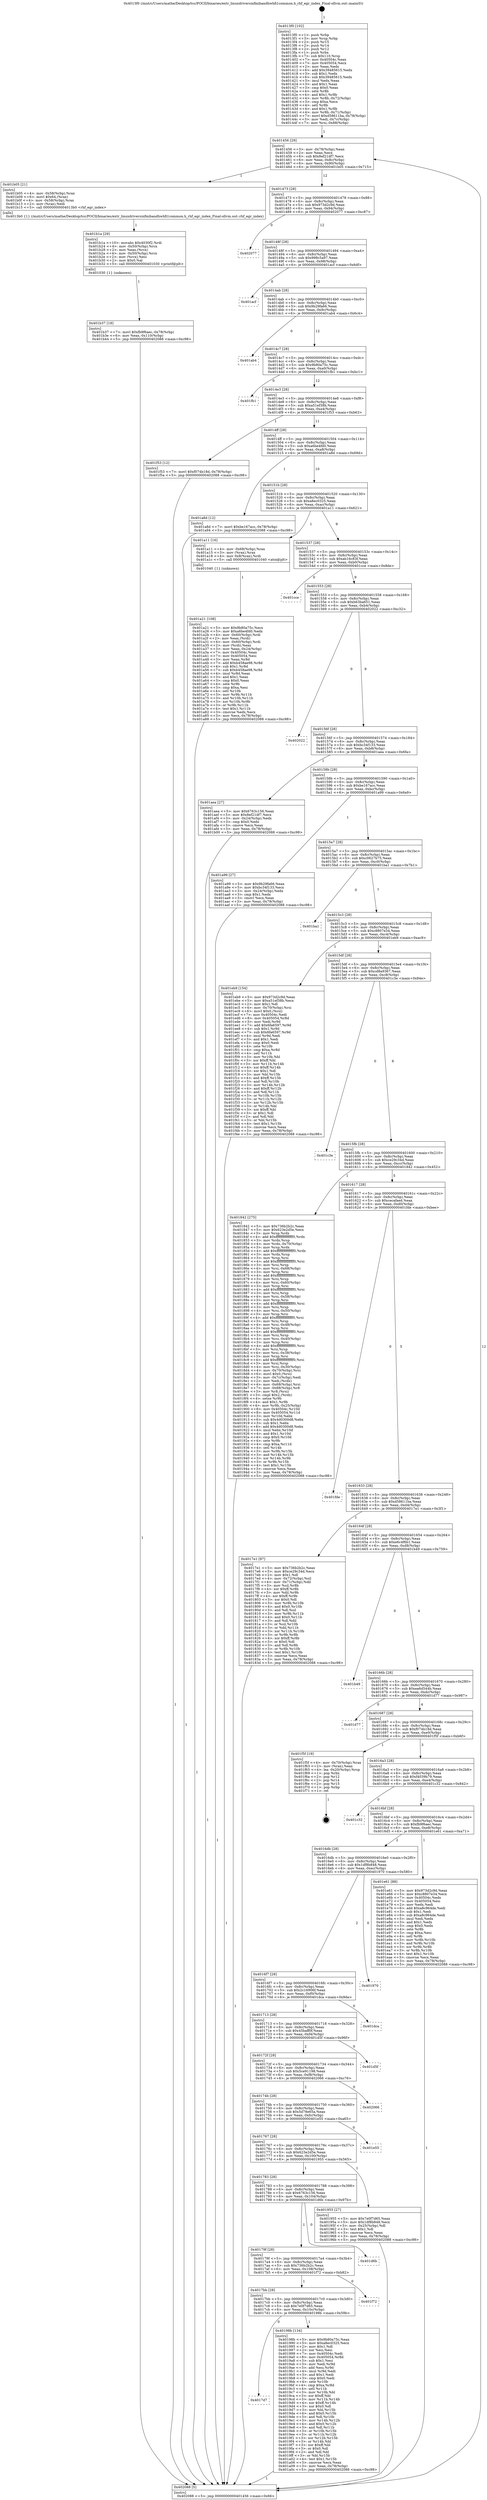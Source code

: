 digraph "0x4013f0" {
  label = "0x4013f0 (/mnt/c/Users/mathe/Desktop/tcc/POCII/binaries/extr_linuxdriversinfinibandhwhfi1common.h_rhf_egr_index_Final-ollvm.out::main(0))"
  labelloc = "t"
  node[shape=record]

  Entry [label="",width=0.3,height=0.3,shape=circle,fillcolor=black,style=filled]
  "0x401456" [label="{
     0x401456 [29]\l
     | [instrs]\l
     &nbsp;&nbsp;0x401456 \<+3\>: mov -0x78(%rbp),%eax\l
     &nbsp;&nbsp;0x401459 \<+2\>: mov %eax,%ecx\l
     &nbsp;&nbsp;0x40145b \<+6\>: sub $0x8ef21df7,%ecx\l
     &nbsp;&nbsp;0x401461 \<+6\>: mov %eax,-0x8c(%rbp)\l
     &nbsp;&nbsp;0x401467 \<+6\>: mov %ecx,-0x90(%rbp)\l
     &nbsp;&nbsp;0x40146d \<+6\>: je 0000000000401b05 \<main+0x715\>\l
  }"]
  "0x401b05" [label="{
     0x401b05 [21]\l
     | [instrs]\l
     &nbsp;&nbsp;0x401b05 \<+4\>: mov -0x58(%rbp),%rax\l
     &nbsp;&nbsp;0x401b09 \<+6\>: movl $0x64,(%rax)\l
     &nbsp;&nbsp;0x401b0f \<+4\>: mov -0x58(%rbp),%rax\l
     &nbsp;&nbsp;0x401b13 \<+2\>: mov (%rax),%edi\l
     &nbsp;&nbsp;0x401b15 \<+5\>: call 00000000004013b0 \<rhf_egr_index\>\l
     | [calls]\l
     &nbsp;&nbsp;0x4013b0 \{1\} (/mnt/c/Users/mathe/Desktop/tcc/POCII/binaries/extr_linuxdriversinfinibandhwhfi1common.h_rhf_egr_index_Final-ollvm.out::rhf_egr_index)\l
  }"]
  "0x401473" [label="{
     0x401473 [28]\l
     | [instrs]\l
     &nbsp;&nbsp;0x401473 \<+5\>: jmp 0000000000401478 \<main+0x88\>\l
     &nbsp;&nbsp;0x401478 \<+6\>: mov -0x8c(%rbp),%eax\l
     &nbsp;&nbsp;0x40147e \<+5\>: sub $0x973d2c9d,%eax\l
     &nbsp;&nbsp;0x401483 \<+6\>: mov %eax,-0x94(%rbp)\l
     &nbsp;&nbsp;0x401489 \<+6\>: je 0000000000402077 \<main+0xc87\>\l
  }"]
  Exit [label="",width=0.3,height=0.3,shape=circle,fillcolor=black,style=filled,peripheries=2]
  "0x402077" [label="{
     0x402077\l
  }", style=dashed]
  "0x40148f" [label="{
     0x40148f [28]\l
     | [instrs]\l
     &nbsp;&nbsp;0x40148f \<+5\>: jmp 0000000000401494 \<main+0xa4\>\l
     &nbsp;&nbsp;0x401494 \<+6\>: mov -0x8c(%rbp),%eax\l
     &nbsp;&nbsp;0x40149a \<+5\>: sub $0x998c5a97,%eax\l
     &nbsp;&nbsp;0x40149f \<+6\>: mov %eax,-0x98(%rbp)\l
     &nbsp;&nbsp;0x4014a5 \<+6\>: je 0000000000401acf \<main+0x6df\>\l
  }"]
  "0x401b37" [label="{
     0x401b37 [18]\l
     | [instrs]\l
     &nbsp;&nbsp;0x401b37 \<+7\>: movl $0xfb9f6aec,-0x78(%rbp)\l
     &nbsp;&nbsp;0x401b3e \<+6\>: mov %eax,-0x110(%rbp)\l
     &nbsp;&nbsp;0x401b44 \<+5\>: jmp 0000000000402088 \<main+0xc98\>\l
  }"]
  "0x401acf" [label="{
     0x401acf\l
  }", style=dashed]
  "0x4014ab" [label="{
     0x4014ab [28]\l
     | [instrs]\l
     &nbsp;&nbsp;0x4014ab \<+5\>: jmp 00000000004014b0 \<main+0xc0\>\l
     &nbsp;&nbsp;0x4014b0 \<+6\>: mov -0x8c(%rbp),%eax\l
     &nbsp;&nbsp;0x4014b6 \<+5\>: sub $0x9b29fa66,%eax\l
     &nbsp;&nbsp;0x4014bb \<+6\>: mov %eax,-0x9c(%rbp)\l
     &nbsp;&nbsp;0x4014c1 \<+6\>: je 0000000000401ab4 \<main+0x6c4\>\l
  }"]
  "0x401b1a" [label="{
     0x401b1a [29]\l
     | [instrs]\l
     &nbsp;&nbsp;0x401b1a \<+10\>: movabs $0x4030f2,%rdi\l
     &nbsp;&nbsp;0x401b24 \<+4\>: mov -0x50(%rbp),%rcx\l
     &nbsp;&nbsp;0x401b28 \<+2\>: mov %eax,(%rcx)\l
     &nbsp;&nbsp;0x401b2a \<+4\>: mov -0x50(%rbp),%rcx\l
     &nbsp;&nbsp;0x401b2e \<+2\>: mov (%rcx),%esi\l
     &nbsp;&nbsp;0x401b30 \<+2\>: mov $0x0,%al\l
     &nbsp;&nbsp;0x401b32 \<+5\>: call 0000000000401030 \<printf@plt\>\l
     | [calls]\l
     &nbsp;&nbsp;0x401030 \{1\} (unknown)\l
  }"]
  "0x401ab4" [label="{
     0x401ab4\l
  }", style=dashed]
  "0x4014c7" [label="{
     0x4014c7 [28]\l
     | [instrs]\l
     &nbsp;&nbsp;0x4014c7 \<+5\>: jmp 00000000004014cc \<main+0xdc\>\l
     &nbsp;&nbsp;0x4014cc \<+6\>: mov -0x8c(%rbp),%eax\l
     &nbsp;&nbsp;0x4014d2 \<+5\>: sub $0x9b80a75c,%eax\l
     &nbsp;&nbsp;0x4014d7 \<+6\>: mov %eax,-0xa0(%rbp)\l
     &nbsp;&nbsp;0x4014dd \<+6\>: je 0000000000401fb1 \<main+0xbc1\>\l
  }"]
  "0x401a21" [label="{
     0x401a21 [108]\l
     | [instrs]\l
     &nbsp;&nbsp;0x401a21 \<+5\>: mov $0x9b80a75c,%ecx\l
     &nbsp;&nbsp;0x401a26 \<+5\>: mov $0xa6be4fd0,%edx\l
     &nbsp;&nbsp;0x401a2b \<+4\>: mov -0x60(%rbp),%rdi\l
     &nbsp;&nbsp;0x401a2f \<+2\>: mov %eax,(%rdi)\l
     &nbsp;&nbsp;0x401a31 \<+4\>: mov -0x60(%rbp),%rdi\l
     &nbsp;&nbsp;0x401a35 \<+2\>: mov (%rdi),%eax\l
     &nbsp;&nbsp;0x401a37 \<+3\>: mov %eax,-0x24(%rbp)\l
     &nbsp;&nbsp;0x401a3a \<+7\>: mov 0x40504c,%eax\l
     &nbsp;&nbsp;0x401a41 \<+7\>: mov 0x405054,%esi\l
     &nbsp;&nbsp;0x401a48 \<+3\>: mov %eax,%r8d\l
     &nbsp;&nbsp;0x401a4b \<+7\>: add $0xb458ae98,%r8d\l
     &nbsp;&nbsp;0x401a52 \<+4\>: sub $0x1,%r8d\l
     &nbsp;&nbsp;0x401a56 \<+7\>: sub $0xb458ae98,%r8d\l
     &nbsp;&nbsp;0x401a5d \<+4\>: imul %r8d,%eax\l
     &nbsp;&nbsp;0x401a61 \<+3\>: and $0x1,%eax\l
     &nbsp;&nbsp;0x401a64 \<+3\>: cmp $0x0,%eax\l
     &nbsp;&nbsp;0x401a67 \<+4\>: sete %r9b\l
     &nbsp;&nbsp;0x401a6b \<+3\>: cmp $0xa,%esi\l
     &nbsp;&nbsp;0x401a6e \<+4\>: setl %r10b\l
     &nbsp;&nbsp;0x401a72 \<+3\>: mov %r9b,%r11b\l
     &nbsp;&nbsp;0x401a75 \<+3\>: and %r10b,%r11b\l
     &nbsp;&nbsp;0x401a78 \<+3\>: xor %r10b,%r9b\l
     &nbsp;&nbsp;0x401a7b \<+3\>: or %r9b,%r11b\l
     &nbsp;&nbsp;0x401a7e \<+4\>: test $0x1,%r11b\l
     &nbsp;&nbsp;0x401a82 \<+3\>: cmovne %edx,%ecx\l
     &nbsp;&nbsp;0x401a85 \<+3\>: mov %ecx,-0x78(%rbp)\l
     &nbsp;&nbsp;0x401a88 \<+5\>: jmp 0000000000402088 \<main+0xc98\>\l
  }"]
  "0x401fb1" [label="{
     0x401fb1\l
  }", style=dashed]
  "0x4014e3" [label="{
     0x4014e3 [28]\l
     | [instrs]\l
     &nbsp;&nbsp;0x4014e3 \<+5\>: jmp 00000000004014e8 \<main+0xf8\>\l
     &nbsp;&nbsp;0x4014e8 \<+6\>: mov -0x8c(%rbp),%eax\l
     &nbsp;&nbsp;0x4014ee \<+5\>: sub $0xa51ef38b,%eax\l
     &nbsp;&nbsp;0x4014f3 \<+6\>: mov %eax,-0xa4(%rbp)\l
     &nbsp;&nbsp;0x4014f9 \<+6\>: je 0000000000401f53 \<main+0xb63\>\l
  }"]
  "0x4017d7" [label="{
     0x4017d7\l
  }", style=dashed]
  "0x401f53" [label="{
     0x401f53 [12]\l
     | [instrs]\l
     &nbsp;&nbsp;0x401f53 \<+7\>: movl $0xf074b18d,-0x78(%rbp)\l
     &nbsp;&nbsp;0x401f5a \<+5\>: jmp 0000000000402088 \<main+0xc98\>\l
  }"]
  "0x4014ff" [label="{
     0x4014ff [28]\l
     | [instrs]\l
     &nbsp;&nbsp;0x4014ff \<+5\>: jmp 0000000000401504 \<main+0x114\>\l
     &nbsp;&nbsp;0x401504 \<+6\>: mov -0x8c(%rbp),%eax\l
     &nbsp;&nbsp;0x40150a \<+5\>: sub $0xa6be4fd0,%eax\l
     &nbsp;&nbsp;0x40150f \<+6\>: mov %eax,-0xa8(%rbp)\l
     &nbsp;&nbsp;0x401515 \<+6\>: je 0000000000401a8d \<main+0x69d\>\l
  }"]
  "0x40198b" [label="{
     0x40198b [134]\l
     | [instrs]\l
     &nbsp;&nbsp;0x40198b \<+5\>: mov $0x9b80a75c,%eax\l
     &nbsp;&nbsp;0x401990 \<+5\>: mov $0xa8ec0325,%ecx\l
     &nbsp;&nbsp;0x401995 \<+2\>: mov $0x1,%dl\l
     &nbsp;&nbsp;0x401997 \<+2\>: xor %esi,%esi\l
     &nbsp;&nbsp;0x401999 \<+7\>: mov 0x40504c,%edi\l
     &nbsp;&nbsp;0x4019a0 \<+8\>: mov 0x405054,%r8d\l
     &nbsp;&nbsp;0x4019a8 \<+3\>: sub $0x1,%esi\l
     &nbsp;&nbsp;0x4019ab \<+3\>: mov %edi,%r9d\l
     &nbsp;&nbsp;0x4019ae \<+3\>: add %esi,%r9d\l
     &nbsp;&nbsp;0x4019b1 \<+4\>: imul %r9d,%edi\l
     &nbsp;&nbsp;0x4019b5 \<+3\>: and $0x1,%edi\l
     &nbsp;&nbsp;0x4019b8 \<+3\>: cmp $0x0,%edi\l
     &nbsp;&nbsp;0x4019bb \<+4\>: sete %r10b\l
     &nbsp;&nbsp;0x4019bf \<+4\>: cmp $0xa,%r8d\l
     &nbsp;&nbsp;0x4019c3 \<+4\>: setl %r11b\l
     &nbsp;&nbsp;0x4019c7 \<+3\>: mov %r10b,%bl\l
     &nbsp;&nbsp;0x4019ca \<+3\>: xor $0xff,%bl\l
     &nbsp;&nbsp;0x4019cd \<+3\>: mov %r11b,%r14b\l
     &nbsp;&nbsp;0x4019d0 \<+4\>: xor $0xff,%r14b\l
     &nbsp;&nbsp;0x4019d4 \<+3\>: xor $0x0,%dl\l
     &nbsp;&nbsp;0x4019d7 \<+3\>: mov %bl,%r15b\l
     &nbsp;&nbsp;0x4019da \<+4\>: and $0x0,%r15b\l
     &nbsp;&nbsp;0x4019de \<+3\>: and %dl,%r10b\l
     &nbsp;&nbsp;0x4019e1 \<+3\>: mov %r14b,%r12b\l
     &nbsp;&nbsp;0x4019e4 \<+4\>: and $0x0,%r12b\l
     &nbsp;&nbsp;0x4019e8 \<+3\>: and %dl,%r11b\l
     &nbsp;&nbsp;0x4019eb \<+3\>: or %r10b,%r15b\l
     &nbsp;&nbsp;0x4019ee \<+3\>: or %r11b,%r12b\l
     &nbsp;&nbsp;0x4019f1 \<+3\>: xor %r12b,%r15b\l
     &nbsp;&nbsp;0x4019f4 \<+3\>: or %r14b,%bl\l
     &nbsp;&nbsp;0x4019f7 \<+3\>: xor $0xff,%bl\l
     &nbsp;&nbsp;0x4019fa \<+3\>: or $0x0,%dl\l
     &nbsp;&nbsp;0x4019fd \<+2\>: and %dl,%bl\l
     &nbsp;&nbsp;0x4019ff \<+3\>: or %bl,%r15b\l
     &nbsp;&nbsp;0x401a02 \<+4\>: test $0x1,%r15b\l
     &nbsp;&nbsp;0x401a06 \<+3\>: cmovne %ecx,%eax\l
     &nbsp;&nbsp;0x401a09 \<+3\>: mov %eax,-0x78(%rbp)\l
     &nbsp;&nbsp;0x401a0c \<+5\>: jmp 0000000000402088 \<main+0xc98\>\l
  }"]
  "0x401a8d" [label="{
     0x401a8d [12]\l
     | [instrs]\l
     &nbsp;&nbsp;0x401a8d \<+7\>: movl $0xbe167acc,-0x78(%rbp)\l
     &nbsp;&nbsp;0x401a94 \<+5\>: jmp 0000000000402088 \<main+0xc98\>\l
  }"]
  "0x40151b" [label="{
     0x40151b [28]\l
     | [instrs]\l
     &nbsp;&nbsp;0x40151b \<+5\>: jmp 0000000000401520 \<main+0x130\>\l
     &nbsp;&nbsp;0x401520 \<+6\>: mov -0x8c(%rbp),%eax\l
     &nbsp;&nbsp;0x401526 \<+5\>: sub $0xa8ec0325,%eax\l
     &nbsp;&nbsp;0x40152b \<+6\>: mov %eax,-0xac(%rbp)\l
     &nbsp;&nbsp;0x401531 \<+6\>: je 0000000000401a11 \<main+0x621\>\l
  }"]
  "0x4017bb" [label="{
     0x4017bb [28]\l
     | [instrs]\l
     &nbsp;&nbsp;0x4017bb \<+5\>: jmp 00000000004017c0 \<main+0x3d0\>\l
     &nbsp;&nbsp;0x4017c0 \<+6\>: mov -0x8c(%rbp),%eax\l
     &nbsp;&nbsp;0x4017c6 \<+5\>: sub $0x7e0f7d65,%eax\l
     &nbsp;&nbsp;0x4017cb \<+6\>: mov %eax,-0x10c(%rbp)\l
     &nbsp;&nbsp;0x4017d1 \<+6\>: je 000000000040198b \<main+0x59b\>\l
  }"]
  "0x401a11" [label="{
     0x401a11 [16]\l
     | [instrs]\l
     &nbsp;&nbsp;0x401a11 \<+4\>: mov -0x68(%rbp),%rax\l
     &nbsp;&nbsp;0x401a15 \<+3\>: mov (%rax),%rax\l
     &nbsp;&nbsp;0x401a18 \<+4\>: mov 0x8(%rax),%rdi\l
     &nbsp;&nbsp;0x401a1c \<+5\>: call 0000000000401040 \<atoi@plt\>\l
     | [calls]\l
     &nbsp;&nbsp;0x401040 \{1\} (unknown)\l
  }"]
  "0x401537" [label="{
     0x401537 [28]\l
     | [instrs]\l
     &nbsp;&nbsp;0x401537 \<+5\>: jmp 000000000040153c \<main+0x14c\>\l
     &nbsp;&nbsp;0x40153c \<+6\>: mov -0x8c(%rbp),%eax\l
     &nbsp;&nbsp;0x401542 \<+5\>: sub $0xab16c83f,%eax\l
     &nbsp;&nbsp;0x401547 \<+6\>: mov %eax,-0xb0(%rbp)\l
     &nbsp;&nbsp;0x40154d \<+6\>: je 0000000000401cce \<main+0x8de\>\l
  }"]
  "0x401f72" [label="{
     0x401f72\l
  }", style=dashed]
  "0x401cce" [label="{
     0x401cce\l
  }", style=dashed]
  "0x401553" [label="{
     0x401553 [28]\l
     | [instrs]\l
     &nbsp;&nbsp;0x401553 \<+5\>: jmp 0000000000401558 \<main+0x168\>\l
     &nbsp;&nbsp;0x401558 \<+6\>: mov -0x8c(%rbp),%eax\l
     &nbsp;&nbsp;0x40155e \<+5\>: sub $0xb63ba651,%eax\l
     &nbsp;&nbsp;0x401563 \<+6\>: mov %eax,-0xb4(%rbp)\l
     &nbsp;&nbsp;0x401569 \<+6\>: je 0000000000402022 \<main+0xc32\>\l
  }"]
  "0x40179f" [label="{
     0x40179f [28]\l
     | [instrs]\l
     &nbsp;&nbsp;0x40179f \<+5\>: jmp 00000000004017a4 \<main+0x3b4\>\l
     &nbsp;&nbsp;0x4017a4 \<+6\>: mov -0x8c(%rbp),%eax\l
     &nbsp;&nbsp;0x4017aa \<+5\>: sub $0x736b2b2c,%eax\l
     &nbsp;&nbsp;0x4017af \<+6\>: mov %eax,-0x108(%rbp)\l
     &nbsp;&nbsp;0x4017b5 \<+6\>: je 0000000000401f72 \<main+0xb82\>\l
  }"]
  "0x402022" [label="{
     0x402022\l
  }", style=dashed]
  "0x40156f" [label="{
     0x40156f [28]\l
     | [instrs]\l
     &nbsp;&nbsp;0x40156f \<+5\>: jmp 0000000000401574 \<main+0x184\>\l
     &nbsp;&nbsp;0x401574 \<+6\>: mov -0x8c(%rbp),%eax\l
     &nbsp;&nbsp;0x40157a \<+5\>: sub $0xbc34f133,%eax\l
     &nbsp;&nbsp;0x40157f \<+6\>: mov %eax,-0xb8(%rbp)\l
     &nbsp;&nbsp;0x401585 \<+6\>: je 0000000000401aea \<main+0x6fa\>\l
  }"]
  "0x401d6b" [label="{
     0x401d6b\l
  }", style=dashed]
  "0x401aea" [label="{
     0x401aea [27]\l
     | [instrs]\l
     &nbsp;&nbsp;0x401aea \<+5\>: mov $0x6763c156,%eax\l
     &nbsp;&nbsp;0x401aef \<+5\>: mov $0x8ef21df7,%ecx\l
     &nbsp;&nbsp;0x401af4 \<+3\>: mov -0x24(%rbp),%edx\l
     &nbsp;&nbsp;0x401af7 \<+3\>: cmp $0x0,%edx\l
     &nbsp;&nbsp;0x401afa \<+3\>: cmove %ecx,%eax\l
     &nbsp;&nbsp;0x401afd \<+3\>: mov %eax,-0x78(%rbp)\l
     &nbsp;&nbsp;0x401b00 \<+5\>: jmp 0000000000402088 \<main+0xc98\>\l
  }"]
  "0x40158b" [label="{
     0x40158b [28]\l
     | [instrs]\l
     &nbsp;&nbsp;0x40158b \<+5\>: jmp 0000000000401590 \<main+0x1a0\>\l
     &nbsp;&nbsp;0x401590 \<+6\>: mov -0x8c(%rbp),%eax\l
     &nbsp;&nbsp;0x401596 \<+5\>: sub $0xbe167acc,%eax\l
     &nbsp;&nbsp;0x40159b \<+6\>: mov %eax,-0xbc(%rbp)\l
     &nbsp;&nbsp;0x4015a1 \<+6\>: je 0000000000401a99 \<main+0x6a9\>\l
  }"]
  "0x401783" [label="{
     0x401783 [28]\l
     | [instrs]\l
     &nbsp;&nbsp;0x401783 \<+5\>: jmp 0000000000401788 \<main+0x398\>\l
     &nbsp;&nbsp;0x401788 \<+6\>: mov -0x8c(%rbp),%eax\l
     &nbsp;&nbsp;0x40178e \<+5\>: sub $0x6763c156,%eax\l
     &nbsp;&nbsp;0x401793 \<+6\>: mov %eax,-0x104(%rbp)\l
     &nbsp;&nbsp;0x401799 \<+6\>: je 0000000000401d6b \<main+0x97b\>\l
  }"]
  "0x401a99" [label="{
     0x401a99 [27]\l
     | [instrs]\l
     &nbsp;&nbsp;0x401a99 \<+5\>: mov $0x9b29fa66,%eax\l
     &nbsp;&nbsp;0x401a9e \<+5\>: mov $0xbc34f133,%ecx\l
     &nbsp;&nbsp;0x401aa3 \<+3\>: mov -0x24(%rbp),%edx\l
     &nbsp;&nbsp;0x401aa6 \<+3\>: cmp $0x1,%edx\l
     &nbsp;&nbsp;0x401aa9 \<+3\>: cmovl %ecx,%eax\l
     &nbsp;&nbsp;0x401aac \<+3\>: mov %eax,-0x78(%rbp)\l
     &nbsp;&nbsp;0x401aaf \<+5\>: jmp 0000000000402088 \<main+0xc98\>\l
  }"]
  "0x4015a7" [label="{
     0x4015a7 [28]\l
     | [instrs]\l
     &nbsp;&nbsp;0x4015a7 \<+5\>: jmp 00000000004015ac \<main+0x1bc\>\l
     &nbsp;&nbsp;0x4015ac \<+6\>: mov -0x8c(%rbp),%eax\l
     &nbsp;&nbsp;0x4015b2 \<+5\>: sub $0xc0627b75,%eax\l
     &nbsp;&nbsp;0x4015b7 \<+6\>: mov %eax,-0xc0(%rbp)\l
     &nbsp;&nbsp;0x4015bd \<+6\>: je 0000000000401ba1 \<main+0x7b1\>\l
  }"]
  "0x401955" [label="{
     0x401955 [27]\l
     | [instrs]\l
     &nbsp;&nbsp;0x401955 \<+5\>: mov $0x7e0f7d65,%eax\l
     &nbsp;&nbsp;0x40195a \<+5\>: mov $0x1df8b848,%ecx\l
     &nbsp;&nbsp;0x40195f \<+3\>: mov -0x25(%rbp),%dl\l
     &nbsp;&nbsp;0x401962 \<+3\>: test $0x1,%dl\l
     &nbsp;&nbsp;0x401965 \<+3\>: cmovne %ecx,%eax\l
     &nbsp;&nbsp;0x401968 \<+3\>: mov %eax,-0x78(%rbp)\l
     &nbsp;&nbsp;0x40196b \<+5\>: jmp 0000000000402088 \<main+0xc98\>\l
  }"]
  "0x401ba1" [label="{
     0x401ba1\l
  }", style=dashed]
  "0x4015c3" [label="{
     0x4015c3 [28]\l
     | [instrs]\l
     &nbsp;&nbsp;0x4015c3 \<+5\>: jmp 00000000004015c8 \<main+0x1d8\>\l
     &nbsp;&nbsp;0x4015c8 \<+6\>: mov -0x8c(%rbp),%eax\l
     &nbsp;&nbsp;0x4015ce \<+5\>: sub $0xc8807e34,%eax\l
     &nbsp;&nbsp;0x4015d3 \<+6\>: mov %eax,-0xc4(%rbp)\l
     &nbsp;&nbsp;0x4015d9 \<+6\>: je 0000000000401eb9 \<main+0xac9\>\l
  }"]
  "0x401767" [label="{
     0x401767 [28]\l
     | [instrs]\l
     &nbsp;&nbsp;0x401767 \<+5\>: jmp 000000000040176c \<main+0x37c\>\l
     &nbsp;&nbsp;0x40176c \<+6\>: mov -0x8c(%rbp),%eax\l
     &nbsp;&nbsp;0x401772 \<+5\>: sub $0x623e2d5e,%eax\l
     &nbsp;&nbsp;0x401777 \<+6\>: mov %eax,-0x100(%rbp)\l
     &nbsp;&nbsp;0x40177d \<+6\>: je 0000000000401955 \<main+0x565\>\l
  }"]
  "0x401eb9" [label="{
     0x401eb9 [154]\l
     | [instrs]\l
     &nbsp;&nbsp;0x401eb9 \<+5\>: mov $0x973d2c9d,%eax\l
     &nbsp;&nbsp;0x401ebe \<+5\>: mov $0xa51ef38b,%ecx\l
     &nbsp;&nbsp;0x401ec3 \<+2\>: mov $0x1,%dl\l
     &nbsp;&nbsp;0x401ec5 \<+4\>: mov -0x70(%rbp),%rsi\l
     &nbsp;&nbsp;0x401ec9 \<+6\>: movl $0x0,(%rsi)\l
     &nbsp;&nbsp;0x401ecf \<+7\>: mov 0x40504c,%edi\l
     &nbsp;&nbsp;0x401ed6 \<+8\>: mov 0x405054,%r8d\l
     &nbsp;&nbsp;0x401ede \<+3\>: mov %edi,%r9d\l
     &nbsp;&nbsp;0x401ee1 \<+7\>: add $0x6fa6597,%r9d\l
     &nbsp;&nbsp;0x401ee8 \<+4\>: sub $0x1,%r9d\l
     &nbsp;&nbsp;0x401eec \<+7\>: sub $0x6fa6597,%r9d\l
     &nbsp;&nbsp;0x401ef3 \<+4\>: imul %r9d,%edi\l
     &nbsp;&nbsp;0x401ef7 \<+3\>: and $0x1,%edi\l
     &nbsp;&nbsp;0x401efa \<+3\>: cmp $0x0,%edi\l
     &nbsp;&nbsp;0x401efd \<+4\>: sete %r10b\l
     &nbsp;&nbsp;0x401f01 \<+4\>: cmp $0xa,%r8d\l
     &nbsp;&nbsp;0x401f05 \<+4\>: setl %r11b\l
     &nbsp;&nbsp;0x401f09 \<+3\>: mov %r10b,%bl\l
     &nbsp;&nbsp;0x401f0c \<+3\>: xor $0xff,%bl\l
     &nbsp;&nbsp;0x401f0f \<+3\>: mov %r11b,%r14b\l
     &nbsp;&nbsp;0x401f12 \<+4\>: xor $0xff,%r14b\l
     &nbsp;&nbsp;0x401f16 \<+3\>: xor $0x1,%dl\l
     &nbsp;&nbsp;0x401f19 \<+3\>: mov %bl,%r15b\l
     &nbsp;&nbsp;0x401f1c \<+4\>: and $0xff,%r15b\l
     &nbsp;&nbsp;0x401f20 \<+3\>: and %dl,%r10b\l
     &nbsp;&nbsp;0x401f23 \<+3\>: mov %r14b,%r12b\l
     &nbsp;&nbsp;0x401f26 \<+4\>: and $0xff,%r12b\l
     &nbsp;&nbsp;0x401f2a \<+3\>: and %dl,%r11b\l
     &nbsp;&nbsp;0x401f2d \<+3\>: or %r10b,%r15b\l
     &nbsp;&nbsp;0x401f30 \<+3\>: or %r11b,%r12b\l
     &nbsp;&nbsp;0x401f33 \<+3\>: xor %r12b,%r15b\l
     &nbsp;&nbsp;0x401f36 \<+3\>: or %r14b,%bl\l
     &nbsp;&nbsp;0x401f39 \<+3\>: xor $0xff,%bl\l
     &nbsp;&nbsp;0x401f3c \<+3\>: or $0x1,%dl\l
     &nbsp;&nbsp;0x401f3f \<+2\>: and %dl,%bl\l
     &nbsp;&nbsp;0x401f41 \<+3\>: or %bl,%r15b\l
     &nbsp;&nbsp;0x401f44 \<+4\>: test $0x1,%r15b\l
     &nbsp;&nbsp;0x401f48 \<+3\>: cmovne %ecx,%eax\l
     &nbsp;&nbsp;0x401f4b \<+3\>: mov %eax,-0x78(%rbp)\l
     &nbsp;&nbsp;0x401f4e \<+5\>: jmp 0000000000402088 \<main+0xc98\>\l
  }"]
  "0x4015df" [label="{
     0x4015df [28]\l
     | [instrs]\l
     &nbsp;&nbsp;0x4015df \<+5\>: jmp 00000000004015e4 \<main+0x1f4\>\l
     &nbsp;&nbsp;0x4015e4 \<+6\>: mov -0x8c(%rbp),%eax\l
     &nbsp;&nbsp;0x4015ea \<+5\>: sub $0xcd8a9367,%eax\l
     &nbsp;&nbsp;0x4015ef \<+6\>: mov %eax,-0xc8(%rbp)\l
     &nbsp;&nbsp;0x4015f5 \<+6\>: je 0000000000401c3e \<main+0x84e\>\l
  }"]
  "0x401e55" [label="{
     0x401e55\l
  }", style=dashed]
  "0x401c3e" [label="{
     0x401c3e\l
  }", style=dashed]
  "0x4015fb" [label="{
     0x4015fb [28]\l
     | [instrs]\l
     &nbsp;&nbsp;0x4015fb \<+5\>: jmp 0000000000401600 \<main+0x210\>\l
     &nbsp;&nbsp;0x401600 \<+6\>: mov -0x8c(%rbp),%eax\l
     &nbsp;&nbsp;0x401606 \<+5\>: sub $0xce29c34d,%eax\l
     &nbsp;&nbsp;0x40160b \<+6\>: mov %eax,-0xcc(%rbp)\l
     &nbsp;&nbsp;0x401611 \<+6\>: je 0000000000401842 \<main+0x452\>\l
  }"]
  "0x40174b" [label="{
     0x40174b [28]\l
     | [instrs]\l
     &nbsp;&nbsp;0x40174b \<+5\>: jmp 0000000000401750 \<main+0x360\>\l
     &nbsp;&nbsp;0x401750 \<+6\>: mov -0x8c(%rbp),%eax\l
     &nbsp;&nbsp;0x401756 \<+5\>: sub $0x5d78e65a,%eax\l
     &nbsp;&nbsp;0x40175b \<+6\>: mov %eax,-0xfc(%rbp)\l
     &nbsp;&nbsp;0x401761 \<+6\>: je 0000000000401e55 \<main+0xa65\>\l
  }"]
  "0x401842" [label="{
     0x401842 [275]\l
     | [instrs]\l
     &nbsp;&nbsp;0x401842 \<+5\>: mov $0x736b2b2c,%eax\l
     &nbsp;&nbsp;0x401847 \<+5\>: mov $0x623e2d5e,%ecx\l
     &nbsp;&nbsp;0x40184c \<+3\>: mov %rsp,%rdx\l
     &nbsp;&nbsp;0x40184f \<+4\>: add $0xfffffffffffffff0,%rdx\l
     &nbsp;&nbsp;0x401853 \<+3\>: mov %rdx,%rsp\l
     &nbsp;&nbsp;0x401856 \<+4\>: mov %rdx,-0x70(%rbp)\l
     &nbsp;&nbsp;0x40185a \<+3\>: mov %rsp,%rdx\l
     &nbsp;&nbsp;0x40185d \<+4\>: add $0xfffffffffffffff0,%rdx\l
     &nbsp;&nbsp;0x401861 \<+3\>: mov %rdx,%rsp\l
     &nbsp;&nbsp;0x401864 \<+3\>: mov %rsp,%rsi\l
     &nbsp;&nbsp;0x401867 \<+4\>: add $0xfffffffffffffff0,%rsi\l
     &nbsp;&nbsp;0x40186b \<+3\>: mov %rsi,%rsp\l
     &nbsp;&nbsp;0x40186e \<+4\>: mov %rsi,-0x68(%rbp)\l
     &nbsp;&nbsp;0x401872 \<+3\>: mov %rsp,%rsi\l
     &nbsp;&nbsp;0x401875 \<+4\>: add $0xfffffffffffffff0,%rsi\l
     &nbsp;&nbsp;0x401879 \<+3\>: mov %rsi,%rsp\l
     &nbsp;&nbsp;0x40187c \<+4\>: mov %rsi,-0x60(%rbp)\l
     &nbsp;&nbsp;0x401880 \<+3\>: mov %rsp,%rsi\l
     &nbsp;&nbsp;0x401883 \<+4\>: add $0xfffffffffffffff0,%rsi\l
     &nbsp;&nbsp;0x401887 \<+3\>: mov %rsi,%rsp\l
     &nbsp;&nbsp;0x40188a \<+4\>: mov %rsi,-0x58(%rbp)\l
     &nbsp;&nbsp;0x40188e \<+3\>: mov %rsp,%rsi\l
     &nbsp;&nbsp;0x401891 \<+4\>: add $0xfffffffffffffff0,%rsi\l
     &nbsp;&nbsp;0x401895 \<+3\>: mov %rsi,%rsp\l
     &nbsp;&nbsp;0x401898 \<+4\>: mov %rsi,-0x50(%rbp)\l
     &nbsp;&nbsp;0x40189c \<+3\>: mov %rsp,%rsi\l
     &nbsp;&nbsp;0x40189f \<+4\>: add $0xfffffffffffffff0,%rsi\l
     &nbsp;&nbsp;0x4018a3 \<+3\>: mov %rsi,%rsp\l
     &nbsp;&nbsp;0x4018a6 \<+4\>: mov %rsi,-0x48(%rbp)\l
     &nbsp;&nbsp;0x4018aa \<+3\>: mov %rsp,%rsi\l
     &nbsp;&nbsp;0x4018ad \<+4\>: add $0xfffffffffffffff0,%rsi\l
     &nbsp;&nbsp;0x4018b1 \<+3\>: mov %rsi,%rsp\l
     &nbsp;&nbsp;0x4018b4 \<+4\>: mov %rsi,-0x40(%rbp)\l
     &nbsp;&nbsp;0x4018b8 \<+3\>: mov %rsp,%rsi\l
     &nbsp;&nbsp;0x4018bb \<+4\>: add $0xfffffffffffffff0,%rsi\l
     &nbsp;&nbsp;0x4018bf \<+3\>: mov %rsi,%rsp\l
     &nbsp;&nbsp;0x4018c2 \<+4\>: mov %rsi,-0x38(%rbp)\l
     &nbsp;&nbsp;0x4018c6 \<+3\>: mov %rsp,%rsi\l
     &nbsp;&nbsp;0x4018c9 \<+4\>: add $0xfffffffffffffff0,%rsi\l
     &nbsp;&nbsp;0x4018cd \<+3\>: mov %rsi,%rsp\l
     &nbsp;&nbsp;0x4018d0 \<+4\>: mov %rsi,-0x30(%rbp)\l
     &nbsp;&nbsp;0x4018d4 \<+4\>: mov -0x70(%rbp),%rsi\l
     &nbsp;&nbsp;0x4018d8 \<+6\>: movl $0x0,(%rsi)\l
     &nbsp;&nbsp;0x4018de \<+3\>: mov -0x7c(%rbp),%edi\l
     &nbsp;&nbsp;0x4018e1 \<+2\>: mov %edi,(%rdx)\l
     &nbsp;&nbsp;0x4018e3 \<+4\>: mov -0x68(%rbp),%rsi\l
     &nbsp;&nbsp;0x4018e7 \<+7\>: mov -0x88(%rbp),%r8\l
     &nbsp;&nbsp;0x4018ee \<+3\>: mov %r8,(%rsi)\l
     &nbsp;&nbsp;0x4018f1 \<+3\>: cmpl $0x2,(%rdx)\l
     &nbsp;&nbsp;0x4018f4 \<+4\>: setne %r9b\l
     &nbsp;&nbsp;0x4018f8 \<+4\>: and $0x1,%r9b\l
     &nbsp;&nbsp;0x4018fc \<+4\>: mov %r9b,-0x25(%rbp)\l
     &nbsp;&nbsp;0x401900 \<+8\>: mov 0x40504c,%r10d\l
     &nbsp;&nbsp;0x401908 \<+8\>: mov 0x405054,%r11d\l
     &nbsp;&nbsp;0x401910 \<+3\>: mov %r10d,%ebx\l
     &nbsp;&nbsp;0x401913 \<+6\>: sub $0x4d0300d8,%ebx\l
     &nbsp;&nbsp;0x401919 \<+3\>: sub $0x1,%ebx\l
     &nbsp;&nbsp;0x40191c \<+6\>: add $0x4d0300d8,%ebx\l
     &nbsp;&nbsp;0x401922 \<+4\>: imul %ebx,%r10d\l
     &nbsp;&nbsp;0x401926 \<+4\>: and $0x1,%r10d\l
     &nbsp;&nbsp;0x40192a \<+4\>: cmp $0x0,%r10d\l
     &nbsp;&nbsp;0x40192e \<+4\>: sete %r9b\l
     &nbsp;&nbsp;0x401932 \<+4\>: cmp $0xa,%r11d\l
     &nbsp;&nbsp;0x401936 \<+4\>: setl %r14b\l
     &nbsp;&nbsp;0x40193a \<+3\>: mov %r9b,%r15b\l
     &nbsp;&nbsp;0x40193d \<+3\>: and %r14b,%r15b\l
     &nbsp;&nbsp;0x401940 \<+3\>: xor %r14b,%r9b\l
     &nbsp;&nbsp;0x401943 \<+3\>: or %r9b,%r15b\l
     &nbsp;&nbsp;0x401946 \<+4\>: test $0x1,%r15b\l
     &nbsp;&nbsp;0x40194a \<+3\>: cmovne %ecx,%eax\l
     &nbsp;&nbsp;0x40194d \<+3\>: mov %eax,-0x78(%rbp)\l
     &nbsp;&nbsp;0x401950 \<+5\>: jmp 0000000000402088 \<main+0xc98\>\l
  }"]
  "0x401617" [label="{
     0x401617 [28]\l
     | [instrs]\l
     &nbsp;&nbsp;0x401617 \<+5\>: jmp 000000000040161c \<main+0x22c\>\l
     &nbsp;&nbsp;0x40161c \<+6\>: mov -0x8c(%rbp),%eax\l
     &nbsp;&nbsp;0x401622 \<+5\>: sub $0xcecafaed,%eax\l
     &nbsp;&nbsp;0x401627 \<+6\>: mov %eax,-0xd0(%rbp)\l
     &nbsp;&nbsp;0x40162d \<+6\>: je 0000000000401fde \<main+0xbee\>\l
  }"]
  "0x402066" [label="{
     0x402066\l
  }", style=dashed]
  "0x401fde" [label="{
     0x401fde\l
  }", style=dashed]
  "0x401633" [label="{
     0x401633 [28]\l
     | [instrs]\l
     &nbsp;&nbsp;0x401633 \<+5\>: jmp 0000000000401638 \<main+0x248\>\l
     &nbsp;&nbsp;0x401638 \<+6\>: mov -0x8c(%rbp),%eax\l
     &nbsp;&nbsp;0x40163e \<+5\>: sub $0xd58611ba,%eax\l
     &nbsp;&nbsp;0x401643 \<+6\>: mov %eax,-0xd4(%rbp)\l
     &nbsp;&nbsp;0x401649 \<+6\>: je 00000000004017e1 \<main+0x3f1\>\l
  }"]
  "0x40172f" [label="{
     0x40172f [28]\l
     | [instrs]\l
     &nbsp;&nbsp;0x40172f \<+5\>: jmp 0000000000401734 \<main+0x344\>\l
     &nbsp;&nbsp;0x401734 \<+6\>: mov -0x8c(%rbp),%eax\l
     &nbsp;&nbsp;0x40173a \<+5\>: sub $0x5ce91198,%eax\l
     &nbsp;&nbsp;0x40173f \<+6\>: mov %eax,-0xf8(%rbp)\l
     &nbsp;&nbsp;0x401745 \<+6\>: je 0000000000402066 \<main+0xc76\>\l
  }"]
  "0x4017e1" [label="{
     0x4017e1 [97]\l
     | [instrs]\l
     &nbsp;&nbsp;0x4017e1 \<+5\>: mov $0x736b2b2c,%eax\l
     &nbsp;&nbsp;0x4017e6 \<+5\>: mov $0xce29c34d,%ecx\l
     &nbsp;&nbsp;0x4017eb \<+2\>: mov $0x1,%dl\l
     &nbsp;&nbsp;0x4017ed \<+4\>: mov -0x72(%rbp),%sil\l
     &nbsp;&nbsp;0x4017f1 \<+4\>: mov -0x71(%rbp),%dil\l
     &nbsp;&nbsp;0x4017f5 \<+3\>: mov %sil,%r8b\l
     &nbsp;&nbsp;0x4017f8 \<+4\>: xor $0xff,%r8b\l
     &nbsp;&nbsp;0x4017fc \<+3\>: mov %dil,%r9b\l
     &nbsp;&nbsp;0x4017ff \<+4\>: xor $0xff,%r9b\l
     &nbsp;&nbsp;0x401803 \<+3\>: xor $0x0,%dl\l
     &nbsp;&nbsp;0x401806 \<+3\>: mov %r8b,%r10b\l
     &nbsp;&nbsp;0x401809 \<+4\>: and $0x0,%r10b\l
     &nbsp;&nbsp;0x40180d \<+3\>: and %dl,%sil\l
     &nbsp;&nbsp;0x401810 \<+3\>: mov %r9b,%r11b\l
     &nbsp;&nbsp;0x401813 \<+4\>: and $0x0,%r11b\l
     &nbsp;&nbsp;0x401817 \<+3\>: and %dl,%dil\l
     &nbsp;&nbsp;0x40181a \<+3\>: or %sil,%r10b\l
     &nbsp;&nbsp;0x40181d \<+3\>: or %dil,%r11b\l
     &nbsp;&nbsp;0x401820 \<+3\>: xor %r11b,%r10b\l
     &nbsp;&nbsp;0x401823 \<+3\>: or %r9b,%r8b\l
     &nbsp;&nbsp;0x401826 \<+4\>: xor $0xff,%r8b\l
     &nbsp;&nbsp;0x40182a \<+3\>: or $0x0,%dl\l
     &nbsp;&nbsp;0x40182d \<+3\>: and %dl,%r8b\l
     &nbsp;&nbsp;0x401830 \<+3\>: or %r8b,%r10b\l
     &nbsp;&nbsp;0x401833 \<+4\>: test $0x1,%r10b\l
     &nbsp;&nbsp;0x401837 \<+3\>: cmovne %ecx,%eax\l
     &nbsp;&nbsp;0x40183a \<+3\>: mov %eax,-0x78(%rbp)\l
     &nbsp;&nbsp;0x40183d \<+5\>: jmp 0000000000402088 \<main+0xc98\>\l
  }"]
  "0x40164f" [label="{
     0x40164f [28]\l
     | [instrs]\l
     &nbsp;&nbsp;0x40164f \<+5\>: jmp 0000000000401654 \<main+0x264\>\l
     &nbsp;&nbsp;0x401654 \<+6\>: mov -0x8c(%rbp),%eax\l
     &nbsp;&nbsp;0x40165a \<+5\>: sub $0xe6c4f6b1,%eax\l
     &nbsp;&nbsp;0x40165f \<+6\>: mov %eax,-0xd8(%rbp)\l
     &nbsp;&nbsp;0x401665 \<+6\>: je 0000000000401b49 \<main+0x759\>\l
  }"]
  "0x402088" [label="{
     0x402088 [5]\l
     | [instrs]\l
     &nbsp;&nbsp;0x402088 \<+5\>: jmp 0000000000401456 \<main+0x66\>\l
  }"]
  "0x4013f0" [label="{
     0x4013f0 [102]\l
     | [instrs]\l
     &nbsp;&nbsp;0x4013f0 \<+1\>: push %rbp\l
     &nbsp;&nbsp;0x4013f1 \<+3\>: mov %rsp,%rbp\l
     &nbsp;&nbsp;0x4013f4 \<+2\>: push %r15\l
     &nbsp;&nbsp;0x4013f6 \<+2\>: push %r14\l
     &nbsp;&nbsp;0x4013f8 \<+2\>: push %r12\l
     &nbsp;&nbsp;0x4013fa \<+1\>: push %rbx\l
     &nbsp;&nbsp;0x4013fb \<+7\>: sub $0x110,%rsp\l
     &nbsp;&nbsp;0x401402 \<+7\>: mov 0x40504c,%eax\l
     &nbsp;&nbsp;0x401409 \<+7\>: mov 0x405054,%ecx\l
     &nbsp;&nbsp;0x401410 \<+2\>: mov %eax,%edx\l
     &nbsp;&nbsp;0x401412 \<+6\>: add $0x39485615,%edx\l
     &nbsp;&nbsp;0x401418 \<+3\>: sub $0x1,%edx\l
     &nbsp;&nbsp;0x40141b \<+6\>: sub $0x39485615,%edx\l
     &nbsp;&nbsp;0x401421 \<+3\>: imul %edx,%eax\l
     &nbsp;&nbsp;0x401424 \<+3\>: and $0x1,%eax\l
     &nbsp;&nbsp;0x401427 \<+3\>: cmp $0x0,%eax\l
     &nbsp;&nbsp;0x40142a \<+4\>: sete %r8b\l
     &nbsp;&nbsp;0x40142e \<+4\>: and $0x1,%r8b\l
     &nbsp;&nbsp;0x401432 \<+4\>: mov %r8b,-0x72(%rbp)\l
     &nbsp;&nbsp;0x401436 \<+3\>: cmp $0xa,%ecx\l
     &nbsp;&nbsp;0x401439 \<+4\>: setl %r8b\l
     &nbsp;&nbsp;0x40143d \<+4\>: and $0x1,%r8b\l
     &nbsp;&nbsp;0x401441 \<+4\>: mov %r8b,-0x71(%rbp)\l
     &nbsp;&nbsp;0x401445 \<+7\>: movl $0xd58611ba,-0x78(%rbp)\l
     &nbsp;&nbsp;0x40144c \<+3\>: mov %edi,-0x7c(%rbp)\l
     &nbsp;&nbsp;0x40144f \<+7\>: mov %rsi,-0x88(%rbp)\l
  }"]
  "0x401d5f" [label="{
     0x401d5f\l
  }", style=dashed]
  "0x401713" [label="{
     0x401713 [28]\l
     | [instrs]\l
     &nbsp;&nbsp;0x401713 \<+5\>: jmp 0000000000401718 \<main+0x328\>\l
     &nbsp;&nbsp;0x401718 \<+6\>: mov -0x8c(%rbp),%eax\l
     &nbsp;&nbsp;0x40171e \<+5\>: sub $0x45baff0f,%eax\l
     &nbsp;&nbsp;0x401723 \<+6\>: mov %eax,-0xf4(%rbp)\l
     &nbsp;&nbsp;0x401729 \<+6\>: je 0000000000401d5f \<main+0x96f\>\l
  }"]
  "0x401b49" [label="{
     0x401b49\l
  }", style=dashed]
  "0x40166b" [label="{
     0x40166b [28]\l
     | [instrs]\l
     &nbsp;&nbsp;0x40166b \<+5\>: jmp 0000000000401670 \<main+0x280\>\l
     &nbsp;&nbsp;0x401670 \<+6\>: mov -0x8c(%rbp),%eax\l
     &nbsp;&nbsp;0x401676 \<+5\>: sub $0xea6d544b,%eax\l
     &nbsp;&nbsp;0x40167b \<+6\>: mov %eax,-0xdc(%rbp)\l
     &nbsp;&nbsp;0x401681 \<+6\>: je 0000000000401d77 \<main+0x987\>\l
  }"]
  "0x401dca" [label="{
     0x401dca\l
  }", style=dashed]
  "0x401d77" [label="{
     0x401d77\l
  }", style=dashed]
  "0x401687" [label="{
     0x401687 [28]\l
     | [instrs]\l
     &nbsp;&nbsp;0x401687 \<+5\>: jmp 000000000040168c \<main+0x29c\>\l
     &nbsp;&nbsp;0x40168c \<+6\>: mov -0x8c(%rbp),%eax\l
     &nbsp;&nbsp;0x401692 \<+5\>: sub $0xf074b18d,%eax\l
     &nbsp;&nbsp;0x401697 \<+6\>: mov %eax,-0xe0(%rbp)\l
     &nbsp;&nbsp;0x40169d \<+6\>: je 0000000000401f5f \<main+0xb6f\>\l
  }"]
  "0x4016f7" [label="{
     0x4016f7 [28]\l
     | [instrs]\l
     &nbsp;&nbsp;0x4016f7 \<+5\>: jmp 00000000004016fc \<main+0x30c\>\l
     &nbsp;&nbsp;0x4016fc \<+6\>: mov -0x8c(%rbp),%eax\l
     &nbsp;&nbsp;0x401702 \<+5\>: sub $0x2c16906f,%eax\l
     &nbsp;&nbsp;0x401707 \<+6\>: mov %eax,-0xf0(%rbp)\l
     &nbsp;&nbsp;0x40170d \<+6\>: je 0000000000401dca \<main+0x9da\>\l
  }"]
  "0x401f5f" [label="{
     0x401f5f [19]\l
     | [instrs]\l
     &nbsp;&nbsp;0x401f5f \<+4\>: mov -0x70(%rbp),%rax\l
     &nbsp;&nbsp;0x401f63 \<+2\>: mov (%rax),%eax\l
     &nbsp;&nbsp;0x401f65 \<+4\>: lea -0x20(%rbp),%rsp\l
     &nbsp;&nbsp;0x401f69 \<+1\>: pop %rbx\l
     &nbsp;&nbsp;0x401f6a \<+2\>: pop %r12\l
     &nbsp;&nbsp;0x401f6c \<+2\>: pop %r14\l
     &nbsp;&nbsp;0x401f6e \<+2\>: pop %r15\l
     &nbsp;&nbsp;0x401f70 \<+1\>: pop %rbp\l
     &nbsp;&nbsp;0x401f71 \<+1\>: ret\l
  }"]
  "0x4016a3" [label="{
     0x4016a3 [28]\l
     | [instrs]\l
     &nbsp;&nbsp;0x4016a3 \<+5\>: jmp 00000000004016a8 \<main+0x2b8\>\l
     &nbsp;&nbsp;0x4016a8 \<+6\>: mov -0x8c(%rbp),%eax\l
     &nbsp;&nbsp;0x4016ae \<+5\>: sub $0xf4039b79,%eax\l
     &nbsp;&nbsp;0x4016b3 \<+6\>: mov %eax,-0xe4(%rbp)\l
     &nbsp;&nbsp;0x4016b9 \<+6\>: je 0000000000401c32 \<main+0x842\>\l
  }"]
  "0x401970" [label="{
     0x401970\l
  }", style=dashed]
  "0x401c32" [label="{
     0x401c32\l
  }", style=dashed]
  "0x4016bf" [label="{
     0x4016bf [28]\l
     | [instrs]\l
     &nbsp;&nbsp;0x4016bf \<+5\>: jmp 00000000004016c4 \<main+0x2d4\>\l
     &nbsp;&nbsp;0x4016c4 \<+6\>: mov -0x8c(%rbp),%eax\l
     &nbsp;&nbsp;0x4016ca \<+5\>: sub $0xfb9f6aec,%eax\l
     &nbsp;&nbsp;0x4016cf \<+6\>: mov %eax,-0xe8(%rbp)\l
     &nbsp;&nbsp;0x4016d5 \<+6\>: je 0000000000401e61 \<main+0xa71\>\l
  }"]
  "0x4016db" [label="{
     0x4016db [28]\l
     | [instrs]\l
     &nbsp;&nbsp;0x4016db \<+5\>: jmp 00000000004016e0 \<main+0x2f0\>\l
     &nbsp;&nbsp;0x4016e0 \<+6\>: mov -0x8c(%rbp),%eax\l
     &nbsp;&nbsp;0x4016e6 \<+5\>: sub $0x1df8b848,%eax\l
     &nbsp;&nbsp;0x4016eb \<+6\>: mov %eax,-0xec(%rbp)\l
     &nbsp;&nbsp;0x4016f1 \<+6\>: je 0000000000401970 \<main+0x580\>\l
  }"]
  "0x401e61" [label="{
     0x401e61 [88]\l
     | [instrs]\l
     &nbsp;&nbsp;0x401e61 \<+5\>: mov $0x973d2c9d,%eax\l
     &nbsp;&nbsp;0x401e66 \<+5\>: mov $0xc8807e34,%ecx\l
     &nbsp;&nbsp;0x401e6b \<+7\>: mov 0x40504c,%edx\l
     &nbsp;&nbsp;0x401e72 \<+7\>: mov 0x405054,%esi\l
     &nbsp;&nbsp;0x401e79 \<+2\>: mov %edx,%edi\l
     &nbsp;&nbsp;0x401e7b \<+6\>: add $0xa8c964de,%edi\l
     &nbsp;&nbsp;0x401e81 \<+3\>: sub $0x1,%edi\l
     &nbsp;&nbsp;0x401e84 \<+6\>: sub $0xa8c964de,%edi\l
     &nbsp;&nbsp;0x401e8a \<+3\>: imul %edi,%edx\l
     &nbsp;&nbsp;0x401e8d \<+3\>: and $0x1,%edx\l
     &nbsp;&nbsp;0x401e90 \<+3\>: cmp $0x0,%edx\l
     &nbsp;&nbsp;0x401e93 \<+4\>: sete %r8b\l
     &nbsp;&nbsp;0x401e97 \<+3\>: cmp $0xa,%esi\l
     &nbsp;&nbsp;0x401e9a \<+4\>: setl %r9b\l
     &nbsp;&nbsp;0x401e9e \<+3\>: mov %r8b,%r10b\l
     &nbsp;&nbsp;0x401ea1 \<+3\>: and %r9b,%r10b\l
     &nbsp;&nbsp;0x401ea4 \<+3\>: xor %r9b,%r8b\l
     &nbsp;&nbsp;0x401ea7 \<+3\>: or %r8b,%r10b\l
     &nbsp;&nbsp;0x401eaa \<+4\>: test $0x1,%r10b\l
     &nbsp;&nbsp;0x401eae \<+3\>: cmovne %ecx,%eax\l
     &nbsp;&nbsp;0x401eb1 \<+3\>: mov %eax,-0x78(%rbp)\l
     &nbsp;&nbsp;0x401eb4 \<+5\>: jmp 0000000000402088 \<main+0xc98\>\l
  }"]
  Entry -> "0x4013f0" [label=" 1"]
  "0x401456" -> "0x401b05" [label=" 1"]
  "0x401456" -> "0x401473" [label=" 12"]
  "0x401f5f" -> Exit [label=" 1"]
  "0x401473" -> "0x402077" [label=" 0"]
  "0x401473" -> "0x40148f" [label=" 12"]
  "0x401f53" -> "0x402088" [label=" 1"]
  "0x40148f" -> "0x401acf" [label=" 0"]
  "0x40148f" -> "0x4014ab" [label=" 12"]
  "0x401eb9" -> "0x402088" [label=" 1"]
  "0x4014ab" -> "0x401ab4" [label=" 0"]
  "0x4014ab" -> "0x4014c7" [label=" 12"]
  "0x401e61" -> "0x402088" [label=" 1"]
  "0x4014c7" -> "0x401fb1" [label=" 0"]
  "0x4014c7" -> "0x4014e3" [label=" 12"]
  "0x401b37" -> "0x402088" [label=" 1"]
  "0x4014e3" -> "0x401f53" [label=" 1"]
  "0x4014e3" -> "0x4014ff" [label=" 11"]
  "0x401b1a" -> "0x401b37" [label=" 1"]
  "0x4014ff" -> "0x401a8d" [label=" 1"]
  "0x4014ff" -> "0x40151b" [label=" 10"]
  "0x401b05" -> "0x401b1a" [label=" 1"]
  "0x40151b" -> "0x401a11" [label=" 1"]
  "0x40151b" -> "0x401537" [label=" 9"]
  "0x401a99" -> "0x402088" [label=" 1"]
  "0x401537" -> "0x401cce" [label=" 0"]
  "0x401537" -> "0x401553" [label=" 9"]
  "0x401a8d" -> "0x402088" [label=" 1"]
  "0x401553" -> "0x402022" [label=" 0"]
  "0x401553" -> "0x40156f" [label=" 9"]
  "0x401a11" -> "0x401a21" [label=" 1"]
  "0x40156f" -> "0x401aea" [label=" 1"]
  "0x40156f" -> "0x40158b" [label=" 8"]
  "0x40198b" -> "0x402088" [label=" 1"]
  "0x40158b" -> "0x401a99" [label=" 1"]
  "0x40158b" -> "0x4015a7" [label=" 7"]
  "0x4017bb" -> "0x40198b" [label=" 1"]
  "0x4015a7" -> "0x401ba1" [label=" 0"]
  "0x4015a7" -> "0x4015c3" [label=" 7"]
  "0x401aea" -> "0x402088" [label=" 1"]
  "0x4015c3" -> "0x401eb9" [label=" 1"]
  "0x4015c3" -> "0x4015df" [label=" 6"]
  "0x40179f" -> "0x401f72" [label=" 0"]
  "0x4015df" -> "0x401c3e" [label=" 0"]
  "0x4015df" -> "0x4015fb" [label=" 6"]
  "0x401a21" -> "0x402088" [label=" 1"]
  "0x4015fb" -> "0x401842" [label=" 1"]
  "0x4015fb" -> "0x401617" [label=" 5"]
  "0x401783" -> "0x401d6b" [label=" 0"]
  "0x401617" -> "0x401fde" [label=" 0"]
  "0x401617" -> "0x401633" [label=" 5"]
  "0x4017bb" -> "0x4017d7" [label=" 0"]
  "0x401633" -> "0x4017e1" [label=" 1"]
  "0x401633" -> "0x40164f" [label=" 4"]
  "0x4017e1" -> "0x402088" [label=" 1"]
  "0x4013f0" -> "0x401456" [label=" 1"]
  "0x402088" -> "0x401456" [label=" 12"]
  "0x401767" -> "0x401783" [label=" 1"]
  "0x401842" -> "0x402088" [label=" 1"]
  "0x401767" -> "0x401955" [label=" 1"]
  "0x40164f" -> "0x401b49" [label=" 0"]
  "0x40164f" -> "0x40166b" [label=" 4"]
  "0x40174b" -> "0x401767" [label=" 2"]
  "0x40166b" -> "0x401d77" [label=" 0"]
  "0x40166b" -> "0x401687" [label=" 4"]
  "0x40174b" -> "0x401e55" [label=" 0"]
  "0x401687" -> "0x401f5f" [label=" 1"]
  "0x401687" -> "0x4016a3" [label=" 3"]
  "0x40172f" -> "0x40174b" [label=" 2"]
  "0x4016a3" -> "0x401c32" [label=" 0"]
  "0x4016a3" -> "0x4016bf" [label=" 3"]
  "0x40172f" -> "0x402066" [label=" 0"]
  "0x4016bf" -> "0x401e61" [label=" 1"]
  "0x4016bf" -> "0x4016db" [label=" 2"]
  "0x401955" -> "0x402088" [label=" 1"]
  "0x4016db" -> "0x401970" [label=" 0"]
  "0x4016db" -> "0x4016f7" [label=" 2"]
  "0x401783" -> "0x40179f" [label=" 1"]
  "0x4016f7" -> "0x401dca" [label=" 0"]
  "0x4016f7" -> "0x401713" [label=" 2"]
  "0x40179f" -> "0x4017bb" [label=" 1"]
  "0x401713" -> "0x401d5f" [label=" 0"]
  "0x401713" -> "0x40172f" [label=" 2"]
}
